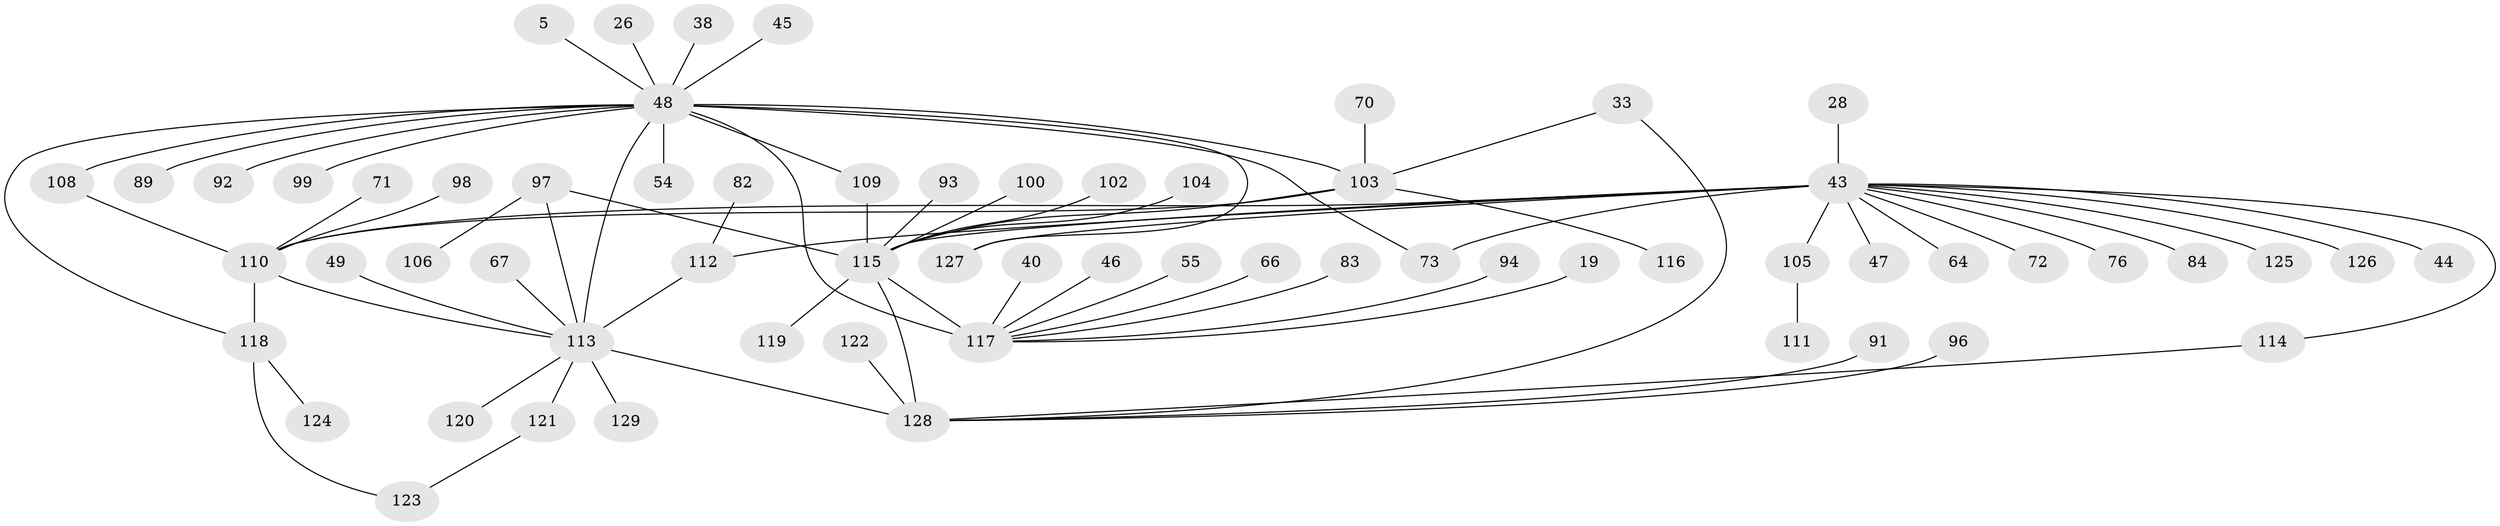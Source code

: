 // original degree distribution, {14: 0.007751937984496124, 13: 0.007751937984496124, 7: 0.031007751937984496, 1: 0.4496124031007752, 4: 0.06201550387596899, 5: 0.05426356589147287, 3: 0.07751937984496124, 10: 0.015503875968992248, 2: 0.2713178294573643, 6: 0.023255813953488372}
// Generated by graph-tools (version 1.1) at 2025/46/03/09/25 04:46:49]
// undirected, 64 vertices, 77 edges
graph export_dot {
graph [start="1"]
  node [color=gray90,style=filled];
  5;
  19;
  26;
  28;
  33;
  38;
  40;
  43 [super="+32"];
  44;
  45;
  46;
  47;
  48 [super="+27+4"];
  49;
  54;
  55;
  64 [super="+57"];
  66;
  67 [super="+17"];
  70;
  71;
  72;
  73;
  76;
  82;
  83;
  84;
  89;
  91;
  92 [super="+35"];
  93 [super="+78"];
  94;
  96;
  97 [super="+80+85"];
  98;
  99 [super="+58+88"];
  100;
  102;
  103 [super="+42"];
  104 [super="+101"];
  105;
  106;
  108 [super="+69"];
  109 [super="+86"];
  110 [super="+79+95"];
  111;
  112 [super="+52"];
  113 [super="+87+36+10"];
  114;
  115 [super="+74+75+65"];
  116;
  117 [super="+51+1"];
  118 [super="+9+39+23+56"];
  119;
  120;
  121;
  122;
  123;
  124;
  125;
  126;
  127 [super="+90"];
  128 [super="+8+34+107"];
  129 [super="+18+53+68"];
  5 -- 48;
  19 -- 117;
  26 -- 48;
  28 -- 43;
  33 -- 128;
  33 -- 103;
  38 -- 48;
  40 -- 117;
  43 -- 72;
  43 -- 73;
  43 -- 76;
  43 -- 84;
  43 -- 105;
  43 -- 44;
  43 -- 47;
  43 -- 112;
  43 -- 114;
  43 -- 125;
  43 -- 126;
  43 -- 110 [weight=2];
  43 -- 64;
  43 -- 115 [weight=3];
  43 -- 127;
  45 -- 48;
  46 -- 117;
  48 -- 73;
  48 -- 89;
  48 -- 103;
  48 -- 109;
  48 -- 54;
  48 -- 118;
  48 -- 127;
  48 -- 117 [weight=3];
  48 -- 99;
  48 -- 113 [weight=2];
  48 -- 92;
  48 -- 108;
  49 -- 113;
  55 -- 117;
  66 -- 117;
  67 -- 113;
  70 -- 103;
  71 -- 110;
  82 -- 112;
  83 -- 117;
  91 -- 128;
  93 -- 115;
  94 -- 117;
  96 -- 128;
  97 -- 115 [weight=3];
  97 -- 106;
  97 -- 113;
  98 -- 110;
  100 -- 115;
  102 -- 115;
  103 -- 116;
  103 -- 110;
  103 -- 115 [weight=2];
  104 -- 115;
  105 -- 111;
  108 -- 110;
  109 -- 115;
  110 -- 118;
  110 -- 113;
  112 -- 113 [weight=2];
  113 -- 121;
  113 -- 128;
  113 -- 129;
  113 -- 120;
  114 -- 128;
  115 -- 117 [weight=5];
  115 -- 128 [weight=3];
  115 -- 119;
  118 -- 123;
  118 -- 124;
  121 -- 123;
  122 -- 128;
}
